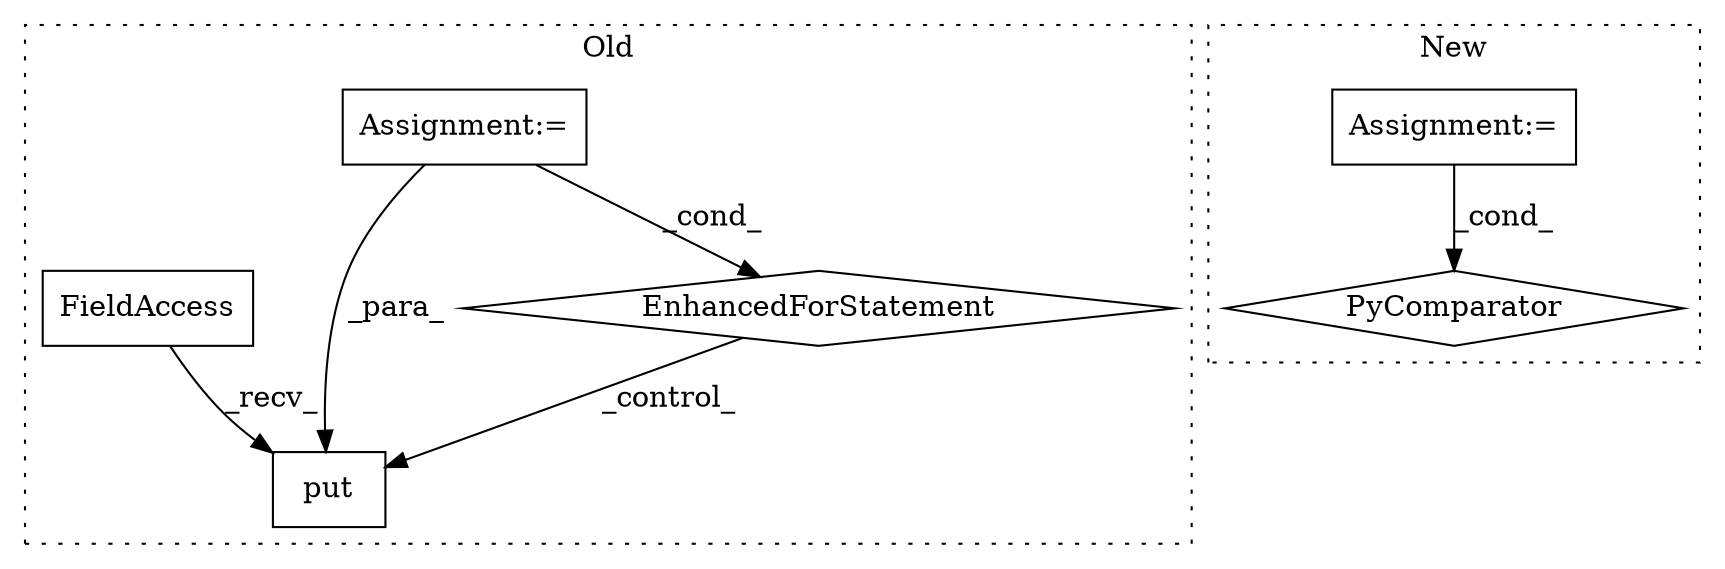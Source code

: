 digraph G {
subgraph cluster0 {
1 [label="put" a="32" s="558,642" l="4,1" shape="box"];
4 [label="Assignment:=" a="7" s="382,457" l="53,2" shape="box"];
5 [label="EnhancedForStatement" a="70" s="382,457" l="53,2" shape="diamond"];
6 [label="FieldAccess" a="22" s="549" l="8" shape="box"];
label = "Old";
style="dotted";
}
subgraph cluster1 {
2 [label="PyComparator" a="113" s="541" l="41" shape="diamond"];
3 [label="Assignment:=" a="7" s="316" l="1" shape="box"];
label = "New";
style="dotted";
}
3 -> 2 [label="_cond_"];
4 -> 1 [label="_para_"];
4 -> 5 [label="_cond_"];
5 -> 1 [label="_control_"];
6 -> 1 [label="_recv_"];
}